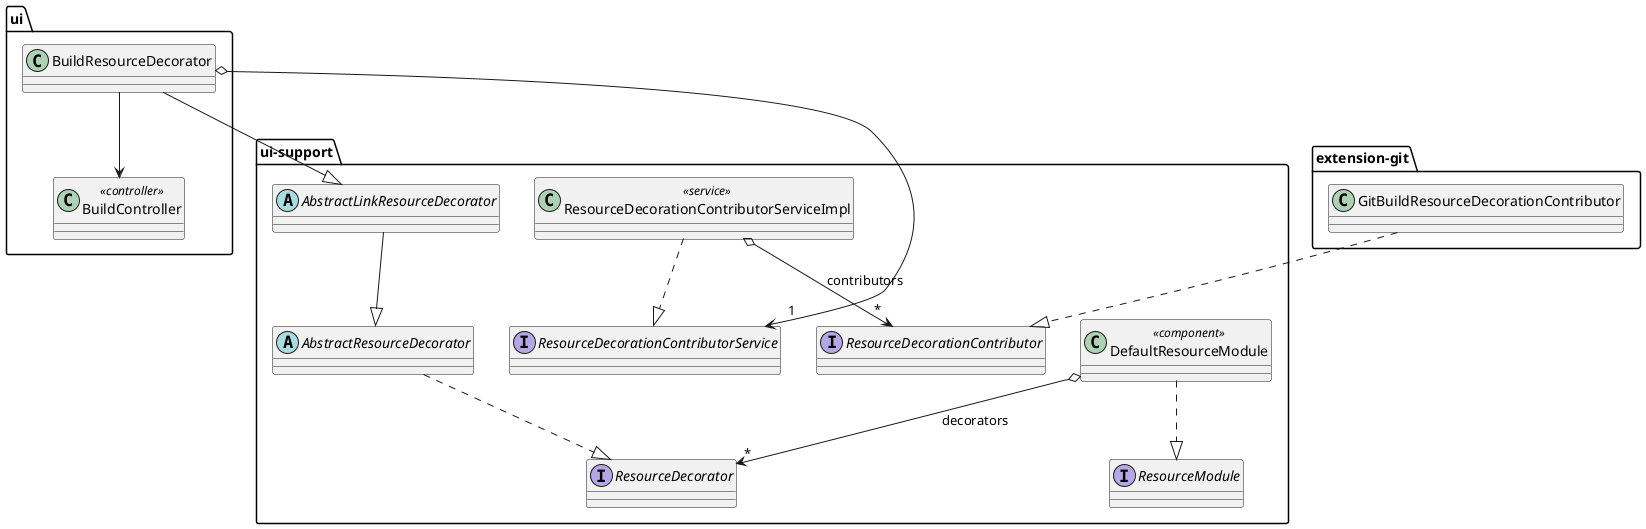 @startuml
package "ui-support" {
    interface ResourceModule
    class DefaultResourceModule <<component>>

    interface ResourceDecorator
    abstract class AbstractResourceDecorator
    abstract class AbstractLinkResourceDecorator

    interface ResourceDecorationContributorService
    class ResourceDecorationContributorServiceImpl <<service>>

    interface ResourceDecorationContributor
}

package "ui" {
    class BuildResourceDecorator
    class BuildController <<controller>>

    BuildResourceDecorator --> BuildController
}

package "extension-git" {
    class GitBuildResourceDecorationContributor

    GitBuildResourceDecorationContributor ..|> ResourceDecorationContributor
}

DefaultResourceModule ..|> ResourceModule
DefaultResourceModule o--> "*" ResourceDecorator : decorators

AbstractResourceDecorator ..|> ResourceDecorator
AbstractLinkResourceDecorator --|> AbstractResourceDecorator

BuildResourceDecorator --|> AbstractLinkResourceDecorator
BuildResourceDecorator o--> "1" ResourceDecorationContributorService

ResourceDecorationContributorServiceImpl ..|> ResourceDecorationContributorService
ResourceDecorationContributorServiceImpl o--> "*" ResourceDecorationContributor: contributors
@enduml
